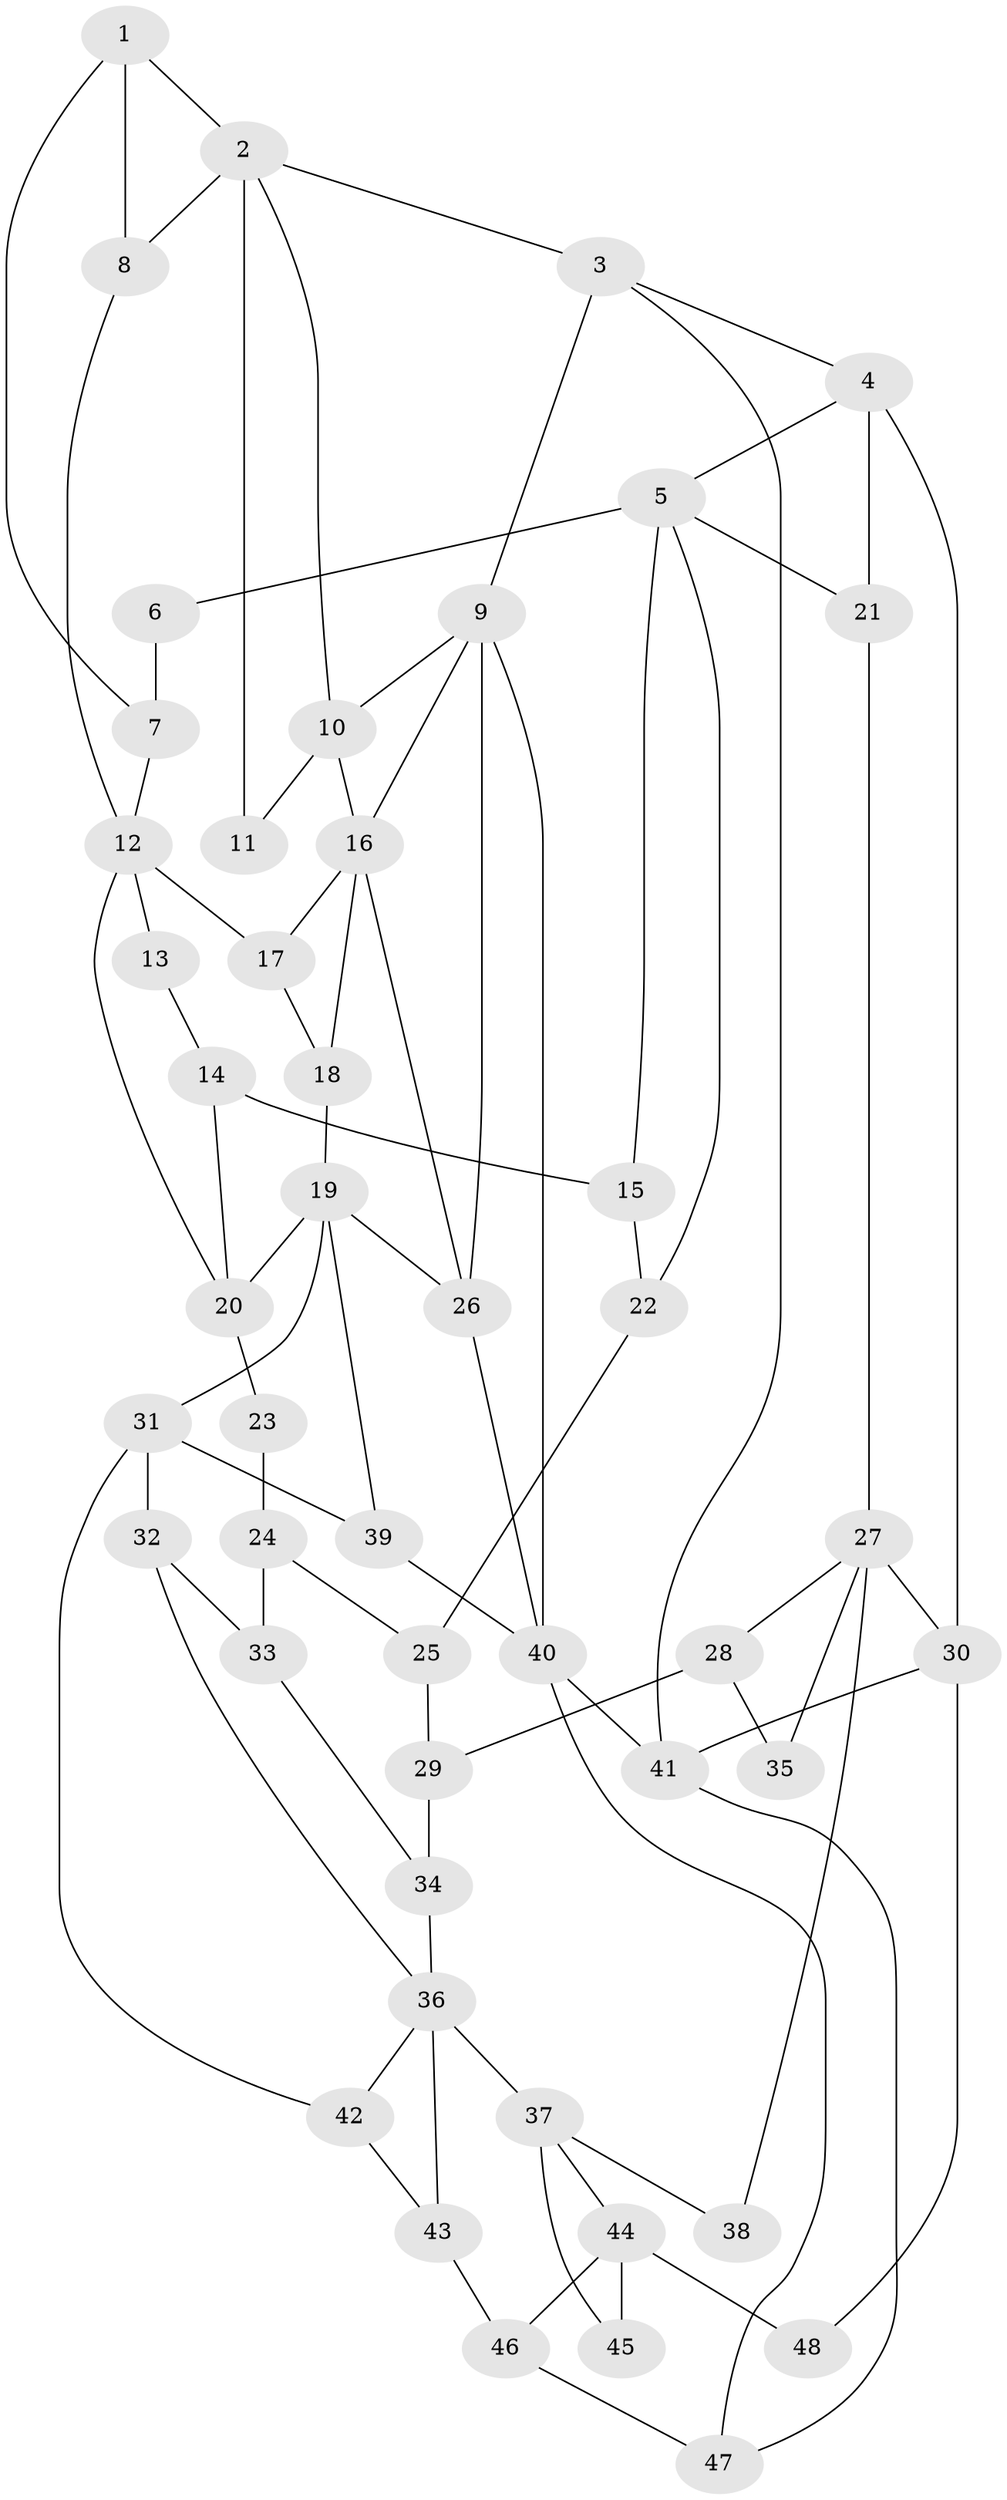 // original degree distribution, {3: 0.03125, 4: 0.20833333333333334, 6: 0.20833333333333334, 5: 0.5520833333333334}
// Generated by graph-tools (version 1.1) at 2025/38/03/09/25 02:38:34]
// undirected, 48 vertices, 82 edges
graph export_dot {
graph [start="1"]
  node [color=gray90,style=filled];
  1;
  2;
  3;
  4;
  5;
  6;
  7;
  8;
  9;
  10;
  11;
  12;
  13;
  14;
  15;
  16;
  17;
  18;
  19;
  20;
  21;
  22;
  23;
  24;
  25;
  26;
  27;
  28;
  29;
  30;
  31;
  32;
  33;
  34;
  35;
  36;
  37;
  38;
  39;
  40;
  41;
  42;
  43;
  44;
  45;
  46;
  47;
  48;
  1 -- 2 [weight=1.0];
  1 -- 7 [weight=1.0];
  1 -- 8 [weight=1.0];
  2 -- 3 [weight=1.0];
  2 -- 8 [weight=1.0];
  2 -- 10 [weight=1.0];
  2 -- 11 [weight=2.0];
  3 -- 4 [weight=1.0];
  3 -- 9 [weight=1.0];
  3 -- 41 [weight=1.0];
  4 -- 5 [weight=1.0];
  4 -- 21 [weight=1.0];
  4 -- 30 [weight=1.0];
  5 -- 6 [weight=2.0];
  5 -- 15 [weight=1.0];
  5 -- 21 [weight=1.0];
  5 -- 22 [weight=1.0];
  6 -- 7 [weight=1.0];
  7 -- 12 [weight=1.0];
  8 -- 12 [weight=1.0];
  9 -- 10 [weight=1.0];
  9 -- 16 [weight=1.0];
  9 -- 26 [weight=1.0];
  9 -- 40 [weight=1.0];
  10 -- 11 [weight=1.0];
  10 -- 16 [weight=2.0];
  12 -- 13 [weight=2.0];
  12 -- 17 [weight=1.0];
  12 -- 20 [weight=1.0];
  13 -- 14 [weight=1.0];
  14 -- 15 [weight=1.0];
  14 -- 20 [weight=1.0];
  15 -- 22 [weight=1.0];
  16 -- 17 [weight=1.0];
  16 -- 18 [weight=1.0];
  16 -- 26 [weight=1.0];
  17 -- 18 [weight=1.0];
  18 -- 19 [weight=1.0];
  19 -- 20 [weight=2.0];
  19 -- 26 [weight=1.0];
  19 -- 31 [weight=1.0];
  19 -- 39 [weight=1.0];
  20 -- 23 [weight=2.0];
  21 -- 27 [weight=1.0];
  22 -- 25 [weight=1.0];
  23 -- 24 [weight=1.0];
  24 -- 25 [weight=1.0];
  24 -- 33 [weight=1.0];
  25 -- 29 [weight=1.0];
  26 -- 40 [weight=1.0];
  27 -- 28 [weight=1.0];
  27 -- 30 [weight=1.0];
  27 -- 35 [weight=1.0];
  27 -- 38 [weight=2.0];
  28 -- 29 [weight=1.0];
  28 -- 35 [weight=2.0];
  29 -- 34 [weight=1.0];
  30 -- 41 [weight=1.0];
  30 -- 48 [weight=1.0];
  31 -- 32 [weight=1.0];
  31 -- 39 [weight=2.0];
  31 -- 42 [weight=1.0];
  32 -- 33 [weight=1.0];
  32 -- 36 [weight=1.0];
  33 -- 34 [weight=1.0];
  34 -- 36 [weight=1.0];
  36 -- 37 [weight=2.0];
  36 -- 42 [weight=1.0];
  36 -- 43 [weight=1.0];
  37 -- 38 [weight=2.0];
  37 -- 44 [weight=1.0];
  37 -- 45 [weight=1.0];
  39 -- 40 [weight=2.0];
  40 -- 41 [weight=1.0];
  40 -- 47 [weight=1.0];
  41 -- 47 [weight=1.0];
  42 -- 43 [weight=1.0];
  43 -- 46 [weight=1.0];
  44 -- 45 [weight=2.0];
  44 -- 46 [weight=1.0];
  44 -- 48 [weight=2.0];
  46 -- 47 [weight=1.0];
}

